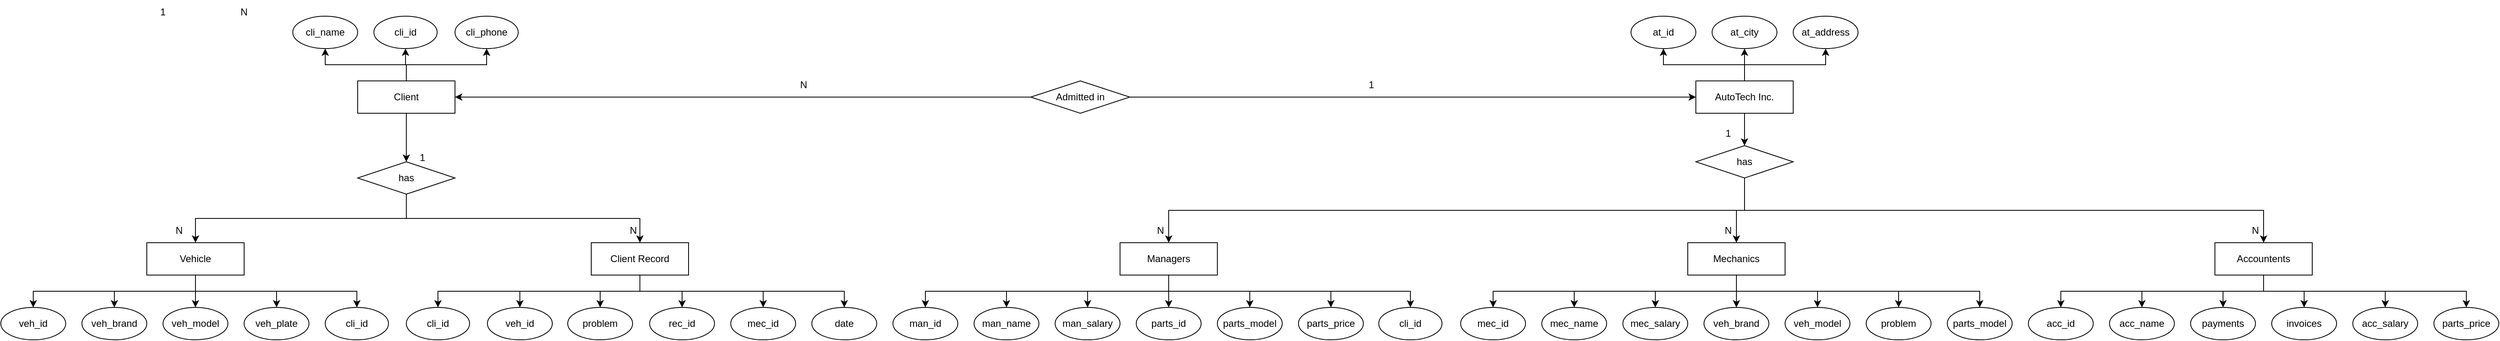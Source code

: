 <mxfile version="26.2.4">
  <diagram name="Page-1" id="H9nCMO5ZS5XQbJo1iSC3">
    <mxGraphModel dx="4023" dy="1669" grid="1" gridSize="10" guides="1" tooltips="1" connect="1" arrows="1" fold="1" page="1" pageScale="1" pageWidth="850" pageHeight="1100" math="0" shadow="0">
      <root>
        <mxCell id="0" />
        <mxCell id="1" parent="0" />
        <mxCell id="_FSB6sXkrPv-nzuDurcc-5" style="edgeStyle=orthogonalEdgeStyle;rounded=0;orthogonalLoop=1;jettySize=auto;html=1;exitX=0;exitY=0.5;exitDx=0;exitDy=0;" parent="1" source="_FSB6sXkrPv-nzuDurcc-1" target="_FSB6sXkrPv-nzuDurcc-2" edge="1">
          <mxGeometry relative="1" as="geometry" />
        </mxCell>
        <mxCell id="_FSB6sXkrPv-nzuDurcc-107" style="edgeStyle=orthogonalEdgeStyle;rounded=0;orthogonalLoop=1;jettySize=auto;html=1;exitX=1;exitY=0.5;exitDx=0;exitDy=0;entryX=0;entryY=0.5;entryDx=0;entryDy=0;" parent="1" source="_FSB6sXkrPv-nzuDurcc-1" target="_FSB6sXkrPv-nzuDurcc-3" edge="1">
          <mxGeometry relative="1" as="geometry" />
        </mxCell>
        <mxCell id="_FSB6sXkrPv-nzuDurcc-1" value="Admitted in" style="rhombus;whiteSpace=wrap;html=1;" parent="1" vertex="1">
          <mxGeometry x="490" y="120" width="122" height="40" as="geometry" />
        </mxCell>
        <mxCell id="_FSB6sXkrPv-nzuDurcc-17" style="edgeStyle=orthogonalEdgeStyle;rounded=0;orthogonalLoop=1;jettySize=auto;html=1;exitX=0.5;exitY=1;exitDx=0;exitDy=0;entryX=0.5;entryY=0;entryDx=0;entryDy=0;" parent="1" source="_FSB6sXkrPv-nzuDurcc-2" target="_FSB6sXkrPv-nzuDurcc-12" edge="1">
          <mxGeometry relative="1" as="geometry" />
        </mxCell>
        <mxCell id="_FSB6sXkrPv-nzuDurcc-25" style="edgeStyle=orthogonalEdgeStyle;rounded=0;orthogonalLoop=1;jettySize=auto;html=1;exitX=0.5;exitY=0;exitDx=0;exitDy=0;entryX=0.5;entryY=1;entryDx=0;entryDy=0;" parent="1" source="_FSB6sXkrPv-nzuDurcc-2" target="_FSB6sXkrPv-nzuDurcc-9" edge="1">
          <mxGeometry relative="1" as="geometry" />
        </mxCell>
        <mxCell id="_FSB6sXkrPv-nzuDurcc-26" style="edgeStyle=orthogonalEdgeStyle;rounded=0;orthogonalLoop=1;jettySize=auto;html=1;exitX=0.5;exitY=0;exitDx=0;exitDy=0;entryX=0.5;entryY=1;entryDx=0;entryDy=0;" parent="1" source="_FSB6sXkrPv-nzuDurcc-2" target="_FSB6sXkrPv-nzuDurcc-8" edge="1">
          <mxGeometry relative="1" as="geometry" />
        </mxCell>
        <mxCell id="_FSB6sXkrPv-nzuDurcc-53" style="edgeStyle=orthogonalEdgeStyle;rounded=0;orthogonalLoop=1;jettySize=auto;html=1;exitX=0.5;exitY=0;exitDx=0;exitDy=0;entryX=0.5;entryY=1;entryDx=0;entryDy=0;" parent="1" source="_FSB6sXkrPv-nzuDurcc-2" target="_FSB6sXkrPv-nzuDurcc-52" edge="1">
          <mxGeometry relative="1" as="geometry" />
        </mxCell>
        <mxCell id="_FSB6sXkrPv-nzuDurcc-2" value="Client" style="rounded=0;whiteSpace=wrap;html=1;" parent="1" vertex="1">
          <mxGeometry x="-340" y="120" width="120" height="40" as="geometry" />
        </mxCell>
        <mxCell id="_FSB6sXkrPv-nzuDurcc-27" style="edgeStyle=orthogonalEdgeStyle;rounded=0;orthogonalLoop=1;jettySize=auto;html=1;exitX=0.5;exitY=0;exitDx=0;exitDy=0;entryX=0.5;entryY=1;entryDx=0;entryDy=0;" parent="1" source="_FSB6sXkrPv-nzuDurcc-3" target="_FSB6sXkrPv-nzuDurcc-18" edge="1">
          <mxGeometry relative="1" as="geometry" />
        </mxCell>
        <mxCell id="_FSB6sXkrPv-nzuDurcc-28" style="edgeStyle=orthogonalEdgeStyle;rounded=0;orthogonalLoop=1;jettySize=auto;html=1;exitX=0.5;exitY=0;exitDx=0;exitDy=0;entryX=0.5;entryY=1;entryDx=0;entryDy=0;" parent="1" source="_FSB6sXkrPv-nzuDurcc-3" target="_FSB6sXkrPv-nzuDurcc-19" edge="1">
          <mxGeometry relative="1" as="geometry" />
        </mxCell>
        <mxCell id="_FSB6sXkrPv-nzuDurcc-29" style="edgeStyle=orthogonalEdgeStyle;rounded=0;orthogonalLoop=1;jettySize=auto;html=1;exitX=0.5;exitY=0;exitDx=0;exitDy=0;entryX=0.5;entryY=1;entryDx=0;entryDy=0;" parent="1" source="_FSB6sXkrPv-nzuDurcc-3" target="_FSB6sXkrPv-nzuDurcc-20" edge="1">
          <mxGeometry relative="1" as="geometry" />
        </mxCell>
        <mxCell id="_FSB6sXkrPv-nzuDurcc-30" style="edgeStyle=orthogonalEdgeStyle;rounded=0;orthogonalLoop=1;jettySize=auto;html=1;exitX=0.5;exitY=1;exitDx=0;exitDy=0;entryX=0.5;entryY=0;entryDx=0;entryDy=0;" parent="1" source="_FSB6sXkrPv-nzuDurcc-3" target="_FSB6sXkrPv-nzuDurcc-16" edge="1">
          <mxGeometry relative="1" as="geometry" />
        </mxCell>
        <mxCell id="_FSB6sXkrPv-nzuDurcc-3" value="AutoTech Inc." style="rounded=0;whiteSpace=wrap;html=1;" parent="1" vertex="1">
          <mxGeometry x="1310" y="120" width="120" height="40" as="geometry" />
        </mxCell>
        <mxCell id="_FSB6sXkrPv-nzuDurcc-8" value="cli_name" style="ellipse;whiteSpace=wrap;html=1;" parent="1" vertex="1">
          <mxGeometry x="-420" y="40" width="80" height="40" as="geometry" />
        </mxCell>
        <mxCell id="_FSB6sXkrPv-nzuDurcc-9" value="cli_id" style="ellipse;whiteSpace=wrap;html=1;" parent="1" vertex="1">
          <mxGeometry x="-320" y="40" width="78" height="40" as="geometry" />
        </mxCell>
        <mxCell id="_FSB6sXkrPv-nzuDurcc-11" value="veh_id" style="ellipse;whiteSpace=wrap;html=1;" parent="1" vertex="1">
          <mxGeometry x="-180" y="400" width="80" height="40" as="geometry" />
        </mxCell>
        <mxCell id="_FSB6sXkrPv-nzuDurcc-21" style="edgeStyle=orthogonalEdgeStyle;rounded=0;orthogonalLoop=1;jettySize=auto;html=1;exitX=0.5;exitY=1;exitDx=0;exitDy=0;entryX=0.5;entryY=0;entryDx=0;entryDy=0;" parent="1" source="_FSB6sXkrPv-nzuDurcc-12" target="_FSB6sXkrPv-nzuDurcc-13" edge="1">
          <mxGeometry relative="1" as="geometry" />
        </mxCell>
        <mxCell id="_FSB6sXkrPv-nzuDurcc-74" style="edgeStyle=orthogonalEdgeStyle;rounded=0;orthogonalLoop=1;jettySize=auto;html=1;exitX=0.5;exitY=1;exitDx=0;exitDy=0;entryX=0.5;entryY=0;entryDx=0;entryDy=0;" parent="1" source="_FSB6sXkrPv-nzuDurcc-12" target="_FSB6sXkrPv-nzuDurcc-54" edge="1">
          <mxGeometry relative="1" as="geometry" />
        </mxCell>
        <mxCell id="_FSB6sXkrPv-nzuDurcc-12" value="has" style="rhombus;whiteSpace=wrap;html=1;" parent="1" vertex="1">
          <mxGeometry x="-340" y="220" width="120" height="40" as="geometry" />
        </mxCell>
        <mxCell id="_FSB6sXkrPv-nzuDurcc-22" style="edgeStyle=orthogonalEdgeStyle;rounded=0;orthogonalLoop=1;jettySize=auto;html=1;exitX=0.5;exitY=1;exitDx=0;exitDy=0;entryX=0.5;entryY=0;entryDx=0;entryDy=0;" parent="1" source="_FSB6sXkrPv-nzuDurcc-13" target="_FSB6sXkrPv-nzuDurcc-11" edge="1">
          <mxGeometry relative="1" as="geometry" />
        </mxCell>
        <mxCell id="_FSB6sXkrPv-nzuDurcc-23" style="edgeStyle=orthogonalEdgeStyle;rounded=0;orthogonalLoop=1;jettySize=auto;html=1;exitX=0.5;exitY=1;exitDx=0;exitDy=0;entryX=0.5;entryY=0;entryDx=0;entryDy=0;" parent="1" source="_FSB6sXkrPv-nzuDurcc-13" target="_FSB6sXkrPv-nzuDurcc-14" edge="1">
          <mxGeometry relative="1" as="geometry" />
        </mxCell>
        <mxCell id="_FSB6sXkrPv-nzuDurcc-24" style="edgeStyle=orthogonalEdgeStyle;rounded=0;orthogonalLoop=1;jettySize=auto;html=1;exitX=0.5;exitY=1;exitDx=0;exitDy=0;entryX=0.5;entryY=0;entryDx=0;entryDy=0;" parent="1" source="_FSB6sXkrPv-nzuDurcc-13" target="_FSB6sXkrPv-nzuDurcc-15" edge="1">
          <mxGeometry relative="1" as="geometry" />
        </mxCell>
        <mxCell id="_FSB6sXkrPv-nzuDurcc-47" style="edgeStyle=orthogonalEdgeStyle;rounded=0;orthogonalLoop=1;jettySize=auto;html=1;exitX=0.5;exitY=1;exitDx=0;exitDy=0;entryX=0.5;entryY=0;entryDx=0;entryDy=0;" parent="1" source="_FSB6sXkrPv-nzuDurcc-13" target="_FSB6sXkrPv-nzuDurcc-46" edge="1">
          <mxGeometry relative="1" as="geometry" />
        </mxCell>
        <mxCell id="_FSB6sXkrPv-nzuDurcc-63" style="edgeStyle=orthogonalEdgeStyle;rounded=0;orthogonalLoop=1;jettySize=auto;html=1;exitX=0.5;exitY=1;exitDx=0;exitDy=0;entryX=0.5;entryY=0;entryDx=0;entryDy=0;" parent="1" source="_FSB6sXkrPv-nzuDurcc-13" target="_FSB6sXkrPv-nzuDurcc-60" edge="1">
          <mxGeometry relative="1" as="geometry" />
        </mxCell>
        <mxCell id="_FSB6sXkrPv-nzuDurcc-64" style="edgeStyle=orthogonalEdgeStyle;rounded=0;orthogonalLoop=1;jettySize=auto;html=1;exitX=0.5;exitY=1;exitDx=0;exitDy=0;" parent="1" source="_FSB6sXkrPv-nzuDurcc-13" target="_FSB6sXkrPv-nzuDurcc-61" edge="1">
          <mxGeometry relative="1" as="geometry" />
        </mxCell>
        <mxCell id="_FSB6sXkrPv-nzuDurcc-13" value="C&lt;span style=&quot;background-color: transparent; color: light-dark(rgb(0, 0, 0), rgb(255, 255, 255));&quot;&gt;lient Record&lt;/span&gt;" style="rounded=0;whiteSpace=wrap;html=1;" parent="1" vertex="1">
          <mxGeometry x="-52" y="320" width="120" height="40" as="geometry" />
        </mxCell>
        <mxCell id="_FSB6sXkrPv-nzuDurcc-14" value="problem" style="ellipse;whiteSpace=wrap;html=1;" parent="1" vertex="1">
          <mxGeometry x="-81" y="400" width="80" height="40" as="geometry" />
        </mxCell>
        <mxCell id="_FSB6sXkrPv-nzuDurcc-15" value="rec_id" style="ellipse;whiteSpace=wrap;html=1;" parent="1" vertex="1">
          <mxGeometry x="20" y="400" width="80" height="40" as="geometry" />
        </mxCell>
        <mxCell id="_FSB6sXkrPv-nzuDurcc-104" style="edgeStyle=orthogonalEdgeStyle;rounded=0;orthogonalLoop=1;jettySize=auto;html=1;exitX=0.5;exitY=1;exitDx=0;exitDy=0;entryX=0.5;entryY=0;entryDx=0;entryDy=0;" parent="1" source="_FSB6sXkrPv-nzuDurcc-16" target="_FSB6sXkrPv-nzuDurcc-32" edge="1">
          <mxGeometry relative="1" as="geometry" />
        </mxCell>
        <mxCell id="_FSB6sXkrPv-nzuDurcc-105" style="edgeStyle=orthogonalEdgeStyle;rounded=0;orthogonalLoop=1;jettySize=auto;html=1;exitX=0.5;exitY=1;exitDx=0;exitDy=0;entryX=0.5;entryY=0;entryDx=0;entryDy=0;" parent="1" source="_FSB6sXkrPv-nzuDurcc-16" target="_FSB6sXkrPv-nzuDurcc-31" edge="1">
          <mxGeometry relative="1" as="geometry" />
        </mxCell>
        <mxCell id="_FSB6sXkrPv-nzuDurcc-106" style="edgeStyle=orthogonalEdgeStyle;rounded=0;orthogonalLoop=1;jettySize=auto;html=1;exitX=0.5;exitY=1;exitDx=0;exitDy=0;entryX=0.5;entryY=0;entryDx=0;entryDy=0;" parent="1" source="_FSB6sXkrPv-nzuDurcc-16" target="_FSB6sXkrPv-nzuDurcc-33" edge="1">
          <mxGeometry relative="1" as="geometry" />
        </mxCell>
        <mxCell id="_FSB6sXkrPv-nzuDurcc-16" value="has" style="rhombus;whiteSpace=wrap;html=1;" parent="1" vertex="1">
          <mxGeometry x="1310" y="200" width="120" height="40" as="geometry" />
        </mxCell>
        <mxCell id="_FSB6sXkrPv-nzuDurcc-18" value="at_id" style="ellipse;whiteSpace=wrap;html=1;" parent="1" vertex="1">
          <mxGeometry x="1230" y="40" width="80" height="40" as="geometry" />
        </mxCell>
        <mxCell id="_FSB6sXkrPv-nzuDurcc-19" value="at_city" style="ellipse;whiteSpace=wrap;html=1;" parent="1" vertex="1">
          <mxGeometry x="1330" y="40" width="80" height="40" as="geometry" />
        </mxCell>
        <mxCell id="_FSB6sXkrPv-nzuDurcc-20" value="at_address" style="ellipse;whiteSpace=wrap;html=1;" parent="1" vertex="1">
          <mxGeometry x="1430" y="40" width="80" height="40" as="geometry" />
        </mxCell>
        <mxCell id="_FSB6sXkrPv-nzuDurcc-75" style="edgeStyle=orthogonalEdgeStyle;rounded=0;orthogonalLoop=1;jettySize=auto;html=1;exitX=0.5;exitY=1;exitDx=0;exitDy=0;entryX=0.5;entryY=0;entryDx=0;entryDy=0;" parent="1" source="_FSB6sXkrPv-nzuDurcc-31" target="_FSB6sXkrPv-nzuDurcc-43" edge="1">
          <mxGeometry relative="1" as="geometry" />
        </mxCell>
        <mxCell id="_FSB6sXkrPv-nzuDurcc-76" style="edgeStyle=orthogonalEdgeStyle;rounded=0;orthogonalLoop=1;jettySize=auto;html=1;exitX=0.5;exitY=1;exitDx=0;exitDy=0;entryX=0.5;entryY=0;entryDx=0;entryDy=0;" parent="1" source="_FSB6sXkrPv-nzuDurcc-31" target="_FSB6sXkrPv-nzuDurcc-42" edge="1">
          <mxGeometry relative="1" as="geometry" />
        </mxCell>
        <mxCell id="_FSB6sXkrPv-nzuDurcc-77" style="edgeStyle=orthogonalEdgeStyle;rounded=0;orthogonalLoop=1;jettySize=auto;html=1;exitX=0.5;exitY=1;exitDx=0;exitDy=0;entryX=0.5;entryY=0;entryDx=0;entryDy=0;" parent="1" source="_FSB6sXkrPv-nzuDurcc-31" target="_FSB6sXkrPv-nzuDurcc-39" edge="1">
          <mxGeometry relative="1" as="geometry" />
        </mxCell>
        <mxCell id="_FSB6sXkrPv-nzuDurcc-78" style="edgeStyle=orthogonalEdgeStyle;rounded=0;orthogonalLoop=1;jettySize=auto;html=1;exitX=0.5;exitY=1;exitDx=0;exitDy=0;entryX=0.5;entryY=0;entryDx=0;entryDy=0;" parent="1" source="_FSB6sXkrPv-nzuDurcc-31" target="_FSB6sXkrPv-nzuDurcc-34" edge="1">
          <mxGeometry relative="1" as="geometry" />
        </mxCell>
        <mxCell id="_FSB6sXkrPv-nzuDurcc-92" style="edgeStyle=orthogonalEdgeStyle;rounded=0;orthogonalLoop=1;jettySize=auto;html=1;exitX=0.5;exitY=1;exitDx=0;exitDy=0;entryX=0.5;entryY=0;entryDx=0;entryDy=0;" parent="1" source="_FSB6sXkrPv-nzuDurcc-31" target="_FSB6sXkrPv-nzuDurcc-90" edge="1">
          <mxGeometry relative="1" as="geometry" />
        </mxCell>
        <mxCell id="_FSB6sXkrPv-nzuDurcc-93" style="edgeStyle=orthogonalEdgeStyle;rounded=0;orthogonalLoop=1;jettySize=auto;html=1;exitX=0.5;exitY=1;exitDx=0;exitDy=0;entryX=0.5;entryY=0;entryDx=0;entryDy=0;" parent="1" source="_FSB6sXkrPv-nzuDurcc-31" target="_FSB6sXkrPv-nzuDurcc-91" edge="1">
          <mxGeometry relative="1" as="geometry" />
        </mxCell>
        <mxCell id="_FSB6sXkrPv-nzuDurcc-100" style="edgeStyle=orthogonalEdgeStyle;rounded=0;orthogonalLoop=1;jettySize=auto;html=1;exitX=0.5;exitY=1;exitDx=0;exitDy=0;entryX=0.5;entryY=0;entryDx=0;entryDy=0;" parent="1" source="_FSB6sXkrPv-nzuDurcc-31" target="_FSB6sXkrPv-nzuDurcc-48" edge="1">
          <mxGeometry relative="1" as="geometry" />
        </mxCell>
        <mxCell id="_FSB6sXkrPv-nzuDurcc-31" value="Managers" style="rounded=0;whiteSpace=wrap;html=1;" parent="1" vertex="1">
          <mxGeometry x="600" y="320" width="120" height="40" as="geometry" />
        </mxCell>
        <mxCell id="_FSB6sXkrPv-nzuDurcc-84" style="edgeStyle=orthogonalEdgeStyle;rounded=0;orthogonalLoop=1;jettySize=auto;html=1;exitX=0.5;exitY=1;exitDx=0;exitDy=0;entryX=0.5;entryY=0;entryDx=0;entryDy=0;" parent="1" source="_FSB6sXkrPv-nzuDurcc-32" target="_FSB6sXkrPv-nzuDurcc-40" edge="1">
          <mxGeometry relative="1" as="geometry" />
        </mxCell>
        <mxCell id="_FSB6sXkrPv-nzuDurcc-85" style="edgeStyle=orthogonalEdgeStyle;rounded=0;orthogonalLoop=1;jettySize=auto;html=1;exitX=0.5;exitY=1;exitDx=0;exitDy=0;entryX=0.5;entryY=0;entryDx=0;entryDy=0;" parent="1" source="_FSB6sXkrPv-nzuDurcc-32" target="_FSB6sXkrPv-nzuDurcc-36" edge="1">
          <mxGeometry relative="1" as="geometry" />
        </mxCell>
        <mxCell id="_FSB6sXkrPv-nzuDurcc-86" style="edgeStyle=orthogonalEdgeStyle;rounded=0;orthogonalLoop=1;jettySize=auto;html=1;exitX=0.5;exitY=1;exitDx=0;exitDy=0;entryX=0.5;entryY=0;entryDx=0;entryDy=0;" parent="1" source="_FSB6sXkrPv-nzuDurcc-32" target="_FSB6sXkrPv-nzuDurcc-37" edge="1">
          <mxGeometry relative="1" as="geometry" />
        </mxCell>
        <mxCell id="_FSB6sXkrPv-nzuDurcc-87" style="edgeStyle=orthogonalEdgeStyle;rounded=0;orthogonalLoop=1;jettySize=auto;html=1;exitX=0.5;exitY=1;exitDx=0;exitDy=0;entryX=0.5;entryY=0;entryDx=0;entryDy=0;" parent="1" source="_FSB6sXkrPv-nzuDurcc-32" target="_FSB6sXkrPv-nzuDurcc-49" edge="1">
          <mxGeometry relative="1" as="geometry" />
        </mxCell>
        <mxCell id="_FSB6sXkrPv-nzuDurcc-88" style="edgeStyle=orthogonalEdgeStyle;rounded=0;orthogonalLoop=1;jettySize=auto;html=1;exitX=0.5;exitY=1;exitDx=0;exitDy=0;entryX=0.5;entryY=0;entryDx=0;entryDy=0;" parent="1" source="_FSB6sXkrPv-nzuDurcc-32" target="_FSB6sXkrPv-nzuDurcc-50" edge="1">
          <mxGeometry relative="1" as="geometry" />
        </mxCell>
        <mxCell id="_FSB6sXkrPv-nzuDurcc-89" style="edgeStyle=orthogonalEdgeStyle;rounded=0;orthogonalLoop=1;jettySize=auto;html=1;exitX=0.5;exitY=1;exitDx=0;exitDy=0;entryX=0.5;entryY=0;entryDx=0;entryDy=0;" parent="1" source="_FSB6sXkrPv-nzuDurcc-32" target="_FSB6sXkrPv-nzuDurcc-69" edge="1">
          <mxGeometry relative="1" as="geometry" />
        </mxCell>
        <mxCell id="_FSB6sXkrPv-nzuDurcc-102" style="edgeStyle=orthogonalEdgeStyle;rounded=0;orthogonalLoop=1;jettySize=auto;html=1;exitX=0.5;exitY=1;exitDx=0;exitDy=0;entryX=0.5;entryY=0;entryDx=0;entryDy=0;" parent="1" source="_FSB6sXkrPv-nzuDurcc-32" target="_FSB6sXkrPv-nzuDurcc-101" edge="1">
          <mxGeometry relative="1" as="geometry" />
        </mxCell>
        <mxCell id="_FSB6sXkrPv-nzuDurcc-32" value="Mechanics" style="rounded=0;whiteSpace=wrap;html=1;" parent="1" vertex="1">
          <mxGeometry x="1300" y="320" width="120" height="40" as="geometry" />
        </mxCell>
        <mxCell id="_FSB6sXkrPv-nzuDurcc-82" style="edgeStyle=orthogonalEdgeStyle;rounded=0;orthogonalLoop=1;jettySize=auto;html=1;exitX=0.5;exitY=1;exitDx=0;exitDy=0;entryX=0.5;entryY=0;entryDx=0;entryDy=0;" parent="1" source="_FSB6sXkrPv-nzuDurcc-33" target="_FSB6sXkrPv-nzuDurcc-41" edge="1">
          <mxGeometry relative="1" as="geometry" />
        </mxCell>
        <mxCell id="_FSB6sXkrPv-nzuDurcc-83" style="edgeStyle=orthogonalEdgeStyle;rounded=0;orthogonalLoop=1;jettySize=auto;html=1;exitX=0.5;exitY=1;exitDx=0;exitDy=0;entryX=0.5;entryY=0;entryDx=0;entryDy=0;" parent="1" source="_FSB6sXkrPv-nzuDurcc-33" target="_FSB6sXkrPv-nzuDurcc-35" edge="1">
          <mxGeometry relative="1" as="geometry" />
        </mxCell>
        <mxCell id="_FSB6sXkrPv-nzuDurcc-96" style="edgeStyle=orthogonalEdgeStyle;rounded=0;orthogonalLoop=1;jettySize=auto;html=1;exitX=0.5;exitY=1;exitDx=0;exitDy=0;entryX=0.5;entryY=0;entryDx=0;entryDy=0;" parent="1" source="_FSB6sXkrPv-nzuDurcc-33" target="_FSB6sXkrPv-nzuDurcc-95" edge="1">
          <mxGeometry relative="1" as="geometry" />
        </mxCell>
        <mxCell id="_FSB6sXkrPv-nzuDurcc-97" style="edgeStyle=orthogonalEdgeStyle;rounded=0;orthogonalLoop=1;jettySize=auto;html=1;exitX=0.5;exitY=1;exitDx=0;exitDy=0;entryX=0.5;entryY=0;entryDx=0;entryDy=0;" parent="1" source="_FSB6sXkrPv-nzuDurcc-33" target="_FSB6sXkrPv-nzuDurcc-38" edge="1">
          <mxGeometry relative="1" as="geometry" />
        </mxCell>
        <mxCell id="_FSB6sXkrPv-nzuDurcc-98" style="edgeStyle=orthogonalEdgeStyle;rounded=0;orthogonalLoop=1;jettySize=auto;html=1;exitX=0.5;exitY=1;exitDx=0;exitDy=0;entryX=0.5;entryY=0;entryDx=0;entryDy=0;" parent="1" source="_FSB6sXkrPv-nzuDurcc-33" target="_FSB6sXkrPv-nzuDurcc-66" edge="1">
          <mxGeometry relative="1" as="geometry" />
        </mxCell>
        <mxCell id="_FSB6sXkrPv-nzuDurcc-103" style="edgeStyle=orthogonalEdgeStyle;rounded=0;orthogonalLoop=1;jettySize=auto;html=1;exitX=0.5;exitY=1;exitDx=0;exitDy=0;entryX=0.5;entryY=0;entryDx=0;entryDy=0;" parent="1" source="_FSB6sXkrPv-nzuDurcc-33" target="_FSB6sXkrPv-nzuDurcc-44" edge="1">
          <mxGeometry relative="1" as="geometry" />
        </mxCell>
        <mxCell id="_FSB6sXkrPv-nzuDurcc-33" value="Accountents" style="rounded=0;whiteSpace=wrap;html=1;" parent="1" vertex="1">
          <mxGeometry x="1950" y="320" width="120" height="40" as="geometry" />
        </mxCell>
        <mxCell id="_FSB6sXkrPv-nzuDurcc-34" value="parts_id" style="ellipse;whiteSpace=wrap;html=1;" parent="1" vertex="1">
          <mxGeometry x="620" y="400" width="80" height="40" as="geometry" />
        </mxCell>
        <mxCell id="_FSB6sXkrPv-nzuDurcc-35" value="payments" style="ellipse;whiteSpace=wrap;html=1;" parent="1" vertex="1">
          <mxGeometry x="1920" y="400" width="80" height="40" as="geometry" />
        </mxCell>
        <mxCell id="_FSB6sXkrPv-nzuDurcc-36" value="mec_name" style="ellipse;whiteSpace=wrap;html=1;" parent="1" vertex="1">
          <mxGeometry x="1120" y="400" width="80" height="40" as="geometry" />
        </mxCell>
        <mxCell id="_FSB6sXkrPv-nzuDurcc-37" value="mec_salary" style="ellipse;whiteSpace=wrap;html=1;" parent="1" vertex="1">
          <mxGeometry x="1220" y="400" width="80" height="40" as="geometry" />
        </mxCell>
        <mxCell id="_FSB6sXkrPv-nzuDurcc-38" value="invoices" style="ellipse;whiteSpace=wrap;html=1;" parent="1" vertex="1">
          <mxGeometry x="2020" y="400" width="80" height="40" as="geometry" />
        </mxCell>
        <mxCell id="_FSB6sXkrPv-nzuDurcc-39" value="man_salary" style="ellipse;whiteSpace=wrap;html=1;" parent="1" vertex="1">
          <mxGeometry x="520" y="400" width="80" height="40" as="geometry" />
        </mxCell>
        <mxCell id="_FSB6sXkrPv-nzuDurcc-40" value="mec_id" style="ellipse;whiteSpace=wrap;html=1;" parent="1" vertex="1">
          <mxGeometry x="1020" y="400" width="80" height="40" as="geometry" />
        </mxCell>
        <mxCell id="_FSB6sXkrPv-nzuDurcc-41" value="acc_name" style="ellipse;whiteSpace=wrap;html=1;" parent="1" vertex="1">
          <mxGeometry x="1820" y="400" width="80" height="40" as="geometry" />
        </mxCell>
        <mxCell id="_FSB6sXkrPv-nzuDurcc-42" value="man_name" style="ellipse;whiteSpace=wrap;html=1;" parent="1" vertex="1">
          <mxGeometry x="420" y="400" width="80" height="40" as="geometry" />
        </mxCell>
        <mxCell id="_FSB6sXkrPv-nzuDurcc-43" value="man_id" style="ellipse;whiteSpace=wrap;html=1;" parent="1" vertex="1">
          <mxGeometry x="320" y="400" width="80" height="40" as="geometry" />
        </mxCell>
        <mxCell id="_FSB6sXkrPv-nzuDurcc-44" value="acc_id" style="ellipse;whiteSpace=wrap;html=1;" parent="1" vertex="1">
          <mxGeometry x="1720" y="400" width="80" height="40" as="geometry" />
        </mxCell>
        <mxCell id="_FSB6sXkrPv-nzuDurcc-46" value="cli_id" style="ellipse;whiteSpace=wrap;html=1;" parent="1" vertex="1">
          <mxGeometry x="-280" y="400" width="78" height="40" as="geometry" />
        </mxCell>
        <mxCell id="_FSB6sXkrPv-nzuDurcc-48" value="cli_id" style="ellipse;whiteSpace=wrap;html=1;" parent="1" vertex="1">
          <mxGeometry x="919" y="400" width="78" height="40" as="geometry" />
        </mxCell>
        <mxCell id="_FSB6sXkrPv-nzuDurcc-49" value="veh_brand" style="ellipse;whiteSpace=wrap;html=1;" parent="1" vertex="1">
          <mxGeometry x="1320" y="400" width="80" height="40" as="geometry" />
        </mxCell>
        <mxCell id="_FSB6sXkrPv-nzuDurcc-50" value="problem" style="ellipse;whiteSpace=wrap;html=1;" parent="1" vertex="1">
          <mxGeometry x="1520" y="400" width="80" height="40" as="geometry" />
        </mxCell>
        <mxCell id="_FSB6sXkrPv-nzuDurcc-52" value="cli_phone" style="ellipse;whiteSpace=wrap;html=1;" parent="1" vertex="1">
          <mxGeometry x="-220" y="40" width="78" height="40" as="geometry" />
        </mxCell>
        <mxCell id="_FSB6sXkrPv-nzuDurcc-70" style="edgeStyle=orthogonalEdgeStyle;rounded=0;orthogonalLoop=1;jettySize=auto;html=1;exitX=0.5;exitY=1;exitDx=0;exitDy=0;entryX=0.5;entryY=0;entryDx=0;entryDy=0;" parent="1" source="_FSB6sXkrPv-nzuDurcc-54" target="_FSB6sXkrPv-nzuDurcc-56" edge="1">
          <mxGeometry relative="1" as="geometry" />
        </mxCell>
        <mxCell id="_FSB6sXkrPv-nzuDurcc-71" style="edgeStyle=orthogonalEdgeStyle;rounded=0;orthogonalLoop=1;jettySize=auto;html=1;exitX=0.5;exitY=1;exitDx=0;exitDy=0;entryX=0.5;entryY=0;entryDx=0;entryDy=0;" parent="1" source="_FSB6sXkrPv-nzuDurcc-54" target="_FSB6sXkrPv-nzuDurcc-57" edge="1">
          <mxGeometry relative="1" as="geometry" />
        </mxCell>
        <mxCell id="_FSB6sXkrPv-nzuDurcc-72" style="edgeStyle=orthogonalEdgeStyle;rounded=0;orthogonalLoop=1;jettySize=auto;html=1;exitX=0.5;exitY=1;exitDx=0;exitDy=0;entryX=0.5;entryY=0;entryDx=0;entryDy=0;" parent="1" source="_FSB6sXkrPv-nzuDurcc-54" target="_FSB6sXkrPv-nzuDurcc-58" edge="1">
          <mxGeometry relative="1" as="geometry" />
        </mxCell>
        <mxCell id="_FSB6sXkrPv-nzuDurcc-73" style="edgeStyle=orthogonalEdgeStyle;rounded=0;orthogonalLoop=1;jettySize=auto;html=1;exitX=0.5;exitY=1;exitDx=0;exitDy=0;entryX=0.5;entryY=0;entryDx=0;entryDy=0;" parent="1" source="_FSB6sXkrPv-nzuDurcc-54" target="_FSB6sXkrPv-nzuDurcc-59" edge="1">
          <mxGeometry relative="1" as="geometry" />
        </mxCell>
        <mxCell id="6OhZTw_zTQQuxB_k2KJz-2" style="edgeStyle=orthogonalEdgeStyle;rounded=0;orthogonalLoop=1;jettySize=auto;html=1;exitX=0.5;exitY=1;exitDx=0;exitDy=0;entryX=0.5;entryY=0;entryDx=0;entryDy=0;" edge="1" parent="1" source="_FSB6sXkrPv-nzuDurcc-54" target="6OhZTw_zTQQuxB_k2KJz-1">
          <mxGeometry relative="1" as="geometry" />
        </mxCell>
        <mxCell id="_FSB6sXkrPv-nzuDurcc-54" value="&lt;div&gt;&lt;span style=&quot;background-color: transparent; color: light-dark(rgb(0, 0, 0), rgb(255, 255, 255));&quot;&gt;Vehicle&lt;/span&gt;&lt;/div&gt;" style="rounded=0;whiteSpace=wrap;html=1;" parent="1" vertex="1">
          <mxGeometry x="-600" y="320" width="120" height="40" as="geometry" />
        </mxCell>
        <mxCell id="_FSB6sXkrPv-nzuDurcc-56" value="veh_id" style="ellipse;whiteSpace=wrap;html=1;" parent="1" vertex="1">
          <mxGeometry x="-780" y="400" width="80" height="40" as="geometry" />
        </mxCell>
        <mxCell id="_FSB6sXkrPv-nzuDurcc-57" value="veh_brand" style="ellipse;whiteSpace=wrap;html=1;" parent="1" vertex="1">
          <mxGeometry x="-680" y="400" width="80" height="40" as="geometry" />
        </mxCell>
        <mxCell id="_FSB6sXkrPv-nzuDurcc-58" value="veh_model" style="ellipse;whiteSpace=wrap;html=1;" parent="1" vertex="1">
          <mxGeometry x="-580" y="400" width="80" height="40" as="geometry" />
        </mxCell>
        <mxCell id="_FSB6sXkrPv-nzuDurcc-59" value="veh_plate" style="ellipse;whiteSpace=wrap;html=1;" parent="1" vertex="1">
          <mxGeometry x="-480" y="400" width="80" height="40" as="geometry" />
        </mxCell>
        <mxCell id="_FSB6sXkrPv-nzuDurcc-60" value="mec_id" style="ellipse;whiteSpace=wrap;html=1;" parent="1" vertex="1">
          <mxGeometry x="120" y="400" width="80" height="40" as="geometry" />
        </mxCell>
        <mxCell id="_FSB6sXkrPv-nzuDurcc-61" value="date" style="ellipse;whiteSpace=wrap;html=1;" parent="1" vertex="1">
          <mxGeometry x="220" y="400" width="80" height="40" as="geometry" />
        </mxCell>
        <mxCell id="_FSB6sXkrPv-nzuDurcc-66" value="acc_salary" style="ellipse;whiteSpace=wrap;html=1;" parent="1" vertex="1">
          <mxGeometry x="2120" y="400" width="80" height="40" as="geometry" />
        </mxCell>
        <mxCell id="_FSB6sXkrPv-nzuDurcc-69" value="parts_model" style="ellipse;whiteSpace=wrap;html=1;" parent="1" vertex="1">
          <mxGeometry x="1620" y="400" width="80" height="40" as="geometry" />
        </mxCell>
        <mxCell id="_FSB6sXkrPv-nzuDurcc-90" value="parts_model" style="ellipse;whiteSpace=wrap;html=1;" parent="1" vertex="1">
          <mxGeometry x="720" y="400" width="80" height="40" as="geometry" />
        </mxCell>
        <mxCell id="_FSB6sXkrPv-nzuDurcc-91" value="parts_price" style="ellipse;whiteSpace=wrap;html=1;" parent="1" vertex="1">
          <mxGeometry x="820" y="400" width="80" height="40" as="geometry" />
        </mxCell>
        <mxCell id="_FSB6sXkrPv-nzuDurcc-95" value="parts_price" style="ellipse;whiteSpace=wrap;html=1;" parent="1" vertex="1">
          <mxGeometry x="2220" y="400" width="80" height="40" as="geometry" />
        </mxCell>
        <mxCell id="_FSB6sXkrPv-nzuDurcc-101" value="veh_model" style="ellipse;whiteSpace=wrap;html=1;" parent="1" vertex="1">
          <mxGeometry x="1420" y="400" width="80" height="40" as="geometry" />
        </mxCell>
        <mxCell id="_FSB6sXkrPv-nzuDurcc-108" value="1" style="text;html=1;align=center;verticalAlign=middle;whiteSpace=wrap;rounded=0;" parent="1" vertex="1">
          <mxGeometry x="-290" y="200" width="60" height="30" as="geometry" />
        </mxCell>
        <mxCell id="_FSB6sXkrPv-nzuDurcc-109" value="N" style="text;html=1;align=center;verticalAlign=middle;whiteSpace=wrap;rounded=0;" parent="1" vertex="1">
          <mxGeometry x="-510" y="20" width="60" height="30" as="geometry" />
        </mxCell>
        <mxCell id="_FSB6sXkrPv-nzuDurcc-110" value="N" style="text;html=1;align=center;verticalAlign=middle;whiteSpace=wrap;rounded=0;" parent="1" vertex="1">
          <mxGeometry x="180" y="110" width="60" height="30" as="geometry" />
        </mxCell>
        <mxCell id="_FSB6sXkrPv-nzuDurcc-113" value="1" style="text;html=1;align=center;verticalAlign=middle;whiteSpace=wrap;rounded=0;" parent="1" vertex="1">
          <mxGeometry x="-610" y="20" width="60" height="30" as="geometry" />
        </mxCell>
        <mxCell id="_FSB6sXkrPv-nzuDurcc-114" value="N" style="text;html=1;align=center;verticalAlign=middle;whiteSpace=wrap;rounded=0;" parent="1" vertex="1">
          <mxGeometry x="-590" y="290" width="60" height="30" as="geometry" />
        </mxCell>
        <mxCell id="_FSB6sXkrPv-nzuDurcc-115" value="N" style="text;html=1;align=center;verticalAlign=middle;whiteSpace=wrap;rounded=0;" parent="1" vertex="1">
          <mxGeometry x="-30" y="290" width="60" height="30" as="geometry" />
        </mxCell>
        <mxCell id="_FSB6sXkrPv-nzuDurcc-116" value="1" style="text;html=1;align=center;verticalAlign=middle;whiteSpace=wrap;rounded=0;" parent="1" vertex="1">
          <mxGeometry x="880" y="110" width="60" height="30" as="geometry" />
        </mxCell>
        <mxCell id="_FSB6sXkrPv-nzuDurcc-117" value="1" style="text;html=1;align=center;verticalAlign=middle;whiteSpace=wrap;rounded=0;" parent="1" vertex="1">
          <mxGeometry x="1320" y="170" width="60" height="30" as="geometry" />
        </mxCell>
        <mxCell id="_FSB6sXkrPv-nzuDurcc-118" value="N" style="text;html=1;align=center;verticalAlign=middle;whiteSpace=wrap;rounded=0;" parent="1" vertex="1">
          <mxGeometry x="1320" y="290" width="60" height="30" as="geometry" />
        </mxCell>
        <mxCell id="_FSB6sXkrPv-nzuDurcc-119" value="N" style="text;html=1;align=center;verticalAlign=middle;whiteSpace=wrap;rounded=0;" parent="1" vertex="1">
          <mxGeometry x="620" y="290" width="60" height="30" as="geometry" />
        </mxCell>
        <mxCell id="_FSB6sXkrPv-nzuDurcc-120" value="N" style="text;html=1;align=center;verticalAlign=middle;whiteSpace=wrap;rounded=0;" parent="1" vertex="1">
          <mxGeometry x="1970" y="290" width="60" height="30" as="geometry" />
        </mxCell>
        <mxCell id="6OhZTw_zTQQuxB_k2KJz-1" value="cli_id" style="ellipse;whiteSpace=wrap;html=1;" vertex="1" parent="1">
          <mxGeometry x="-380" y="400" width="78" height="40" as="geometry" />
        </mxCell>
      </root>
    </mxGraphModel>
  </diagram>
</mxfile>
